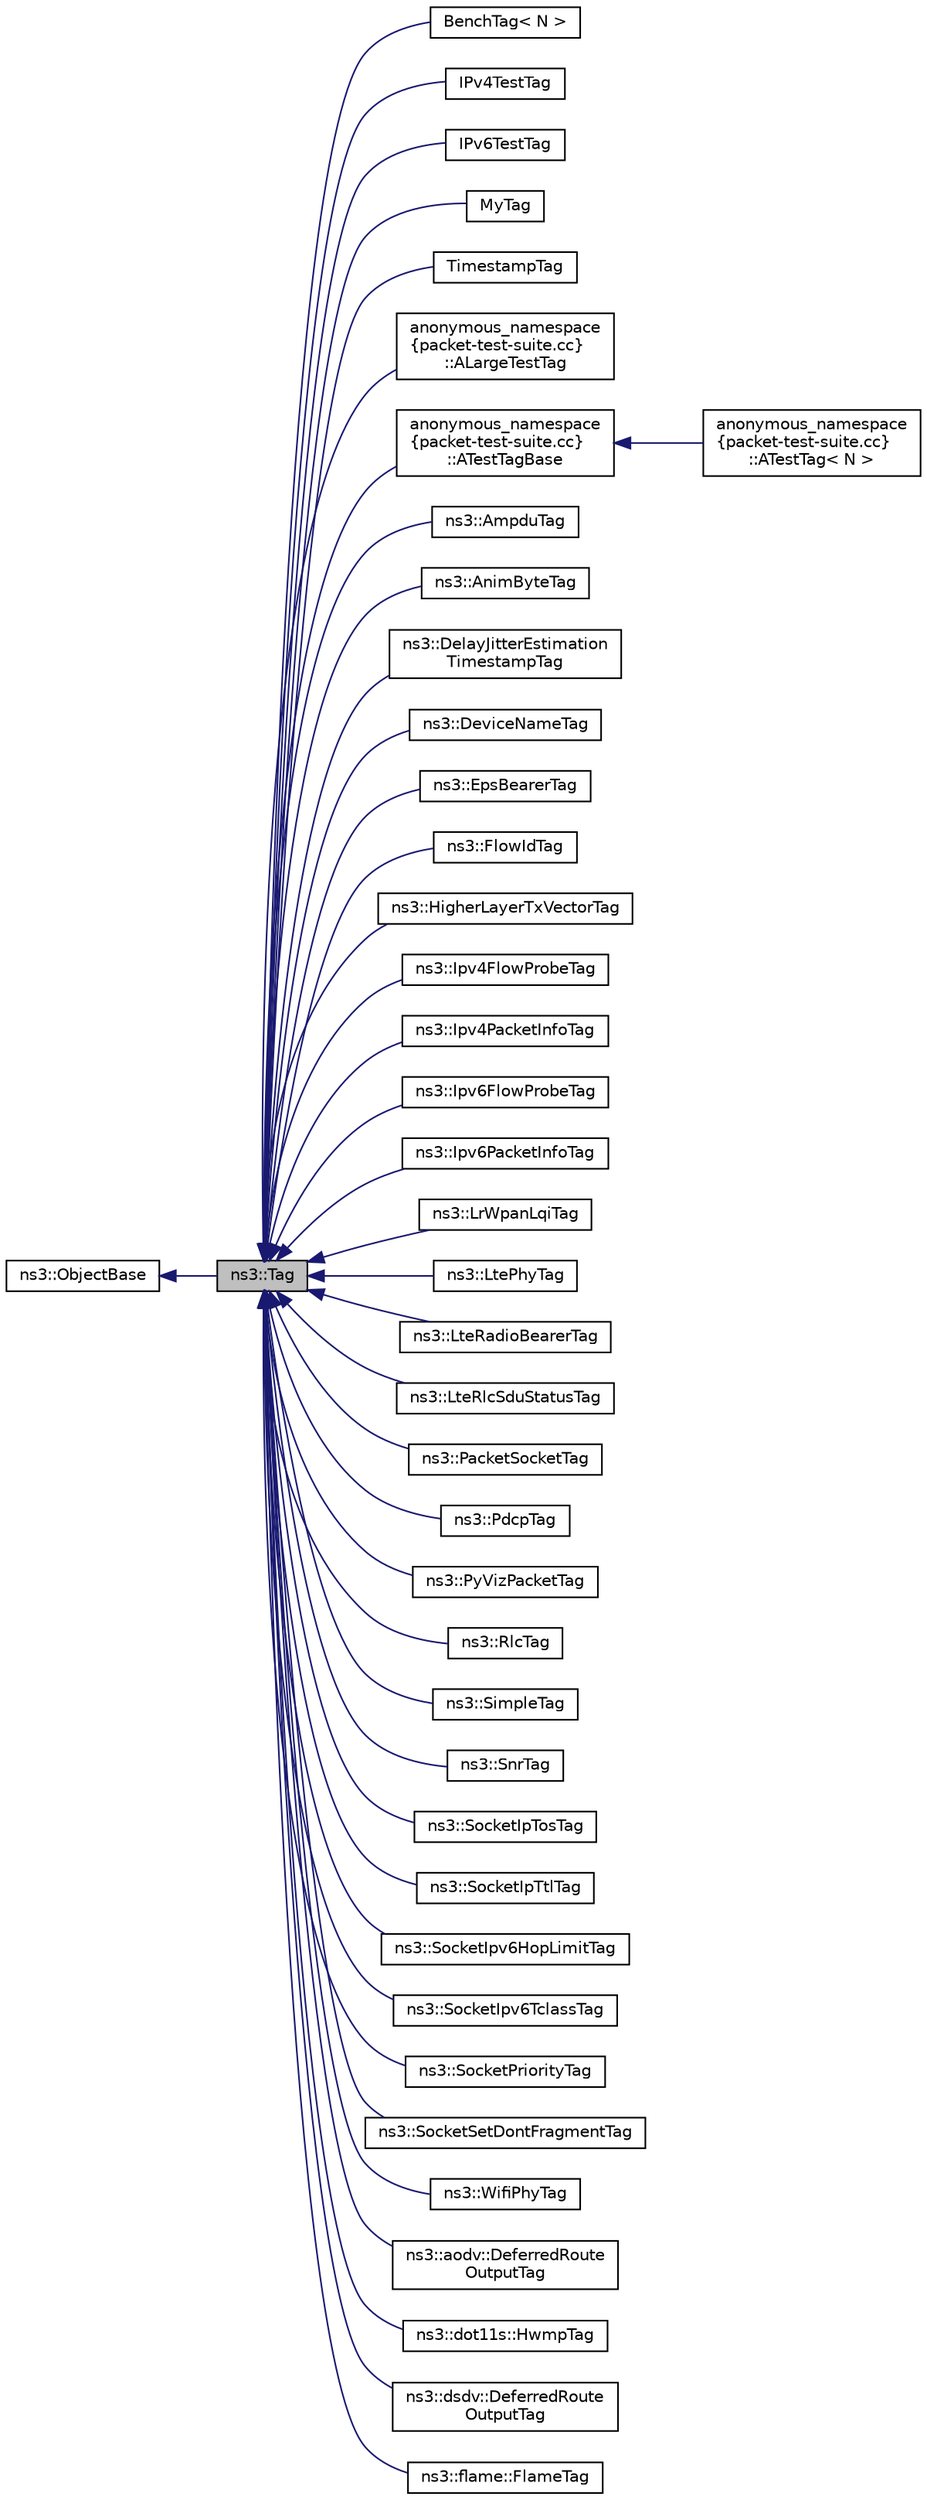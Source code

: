 digraph "ns3::Tag"
{
 // LATEX_PDF_SIZE
  edge [fontname="Helvetica",fontsize="10",labelfontname="Helvetica",labelfontsize="10"];
  node [fontname="Helvetica",fontsize="10",shape=record];
  rankdir="LR";
  Node1 [label="ns3::Tag",height=0.2,width=0.4,color="black", fillcolor="grey75", style="filled", fontcolor="black",tooltip="tag a set of bytes in a packet"];
  Node2 -> Node1 [dir="back",color="midnightblue",fontsize="10",style="solid",fontname="Helvetica"];
  Node2 [label="ns3::ObjectBase",height=0.2,width=0.4,color="black", fillcolor="white", style="filled",URL="$classns3_1_1_object_base.html",tooltip="Anchor the ns-3 type and attribute system."];
  Node1 -> Node3 [dir="back",color="midnightblue",fontsize="10",style="solid",fontname="Helvetica"];
  Node3 [label="BenchTag\< N \>",height=0.2,width=0.4,color="black", fillcolor="white", style="filled",URL="$class_bench_tag.html",tooltip="BenchTag class used for benchmarking packet serialization/deserialization."];
  Node1 -> Node4 [dir="back",color="midnightblue",fontsize="10",style="solid",fontname="Helvetica"];
  Node4 [label="IPv4TestTag",height=0.2,width=0.4,color="black", fillcolor="white", style="filled",URL="$class_i_pv4_test_tag.html",tooltip="Tag used in IPv4 Fragmentation Test."];
  Node1 -> Node5 [dir="back",color="midnightblue",fontsize="10",style="solid",fontname="Helvetica"];
  Node5 [label="IPv6TestTag",height=0.2,width=0.4,color="black", fillcolor="white", style="filled",URL="$class_i_pv6_test_tag.html",tooltip="Tag used in IPv6 Fragmentation Test."];
  Node1 -> Node6 [dir="back",color="midnightblue",fontsize="10",style="solid",fontname="Helvetica"];
  Node6 [label="MyTag",height=0.2,width=0.4,color="black", fillcolor="white", style="filled",URL="$class_my_tag.html",tooltip="A simple example of an Tag implementation."];
  Node1 -> Node7 [dir="back",color="midnightblue",fontsize="10",style="solid",fontname="Helvetica"];
  Node7 [label="TimestampTag",height=0.2,width=0.4,color="black", fillcolor="white", style="filled",URL="$class_timestamp_tag.html",tooltip=" "];
  Node1 -> Node8 [dir="back",color="midnightblue",fontsize="10",style="solid",fontname="Helvetica"];
  Node8 [label="anonymous_namespace\l\{packet-test-suite.cc\}\l::ALargeTestTag",height=0.2,width=0.4,color="black", fillcolor="white", style="filled",URL="$classanonymous__namespace_02packet-test-suite_8cc_03_1_1_a_large_test_tag.html",tooltip="Template class for Large Test tags."];
  Node1 -> Node9 [dir="back",color="midnightblue",fontsize="10",style="solid",fontname="Helvetica"];
  Node9 [label="anonymous_namespace\l\{packet-test-suite.cc\}\l::ATestTagBase",height=0.2,width=0.4,color="black", fillcolor="white", style="filled",URL="$classanonymous__namespace_02packet-test-suite_8cc_03_1_1_a_test_tag_base.html",tooltip="Base class for Test tags."];
  Node9 -> Node10 [dir="back",color="midnightblue",fontsize="10",style="solid",fontname="Helvetica"];
  Node10 [label="anonymous_namespace\l\{packet-test-suite.cc\}\l::ATestTag\< N \>",height=0.2,width=0.4,color="black", fillcolor="white", style="filled",URL="$classanonymous__namespace_02packet-test-suite_8cc_03_1_1_a_test_tag.html",tooltip="Template class for Test tags."];
  Node1 -> Node11 [dir="back",color="midnightblue",fontsize="10",style="solid",fontname="Helvetica"];
  Node11 [label="ns3::AmpduTag",height=0.2,width=0.4,color="black", fillcolor="white", style="filled",URL="$classns3_1_1_ampdu_tag.html",tooltip="The aim of the AmpduTag is to provide means for a MAC to specify that a packet includes A-MPDU since ..."];
  Node1 -> Node12 [dir="back",color="midnightblue",fontsize="10",style="solid",fontname="Helvetica"];
  Node12 [label="ns3::AnimByteTag",height=0.2,width=0.4,color="black", fillcolor="white", style="filled",URL="$classns3_1_1_anim_byte_tag.html",tooltip="Byte tag using by Anim to uniquely identify packets."];
  Node1 -> Node13 [dir="back",color="midnightblue",fontsize="10",style="solid",fontname="Helvetica"];
  Node13 [label="ns3::DelayJitterEstimation\lTimestampTag",height=0.2,width=0.4,color="black", fillcolor="white", style="filled",URL="$classns3_1_1_delay_jitter_estimation_timestamp_tag.html",tooltip="Tag to perform Delay and Jitter estimations."];
  Node1 -> Node14 [dir="back",color="midnightblue",fontsize="10",style="solid",fontname="Helvetica"];
  Node14 [label="ns3::DeviceNameTag",height=0.2,width=0.4,color="black", fillcolor="white", style="filled",URL="$classns3_1_1_device_name_tag.html",tooltip="This class implements a tag that carries the ns3 device name from where a packet is coming."];
  Node1 -> Node15 [dir="back",color="midnightblue",fontsize="10",style="solid",fontname="Helvetica"];
  Node15 [label="ns3::EpsBearerTag",height=0.2,width=0.4,color="black", fillcolor="white", style="filled",URL="$classns3_1_1_eps_bearer_tag.html",tooltip="Tag used to define the RNTI and EPS bearer ID for packets interchanged between the EpcEnbApplication ..."];
  Node1 -> Node16 [dir="back",color="midnightblue",fontsize="10",style="solid",fontname="Helvetica"];
  Node16 [label="ns3::FlowIdTag",height=0.2,width=0.4,color="black", fillcolor="white", style="filled",URL="$classns3_1_1_flow_id_tag.html",tooltip="Introspection did not find any typical Config paths."];
  Node1 -> Node17 [dir="back",color="midnightblue",fontsize="10",style="solid",fontname="Helvetica"];
  Node17 [label="ns3::HigherLayerTxVectorTag",height=0.2,width=0.4,color="black", fillcolor="white", style="filled",URL="$classns3_1_1_higher_layer_tx_vector_tag.html",tooltip="This tag will be used to support higher layer control DataRate and TxPwr_Level for transmission."];
  Node1 -> Node18 [dir="back",color="midnightblue",fontsize="10",style="solid",fontname="Helvetica"];
  Node18 [label="ns3::Ipv4FlowProbeTag",height=0.2,width=0.4,color="black", fillcolor="white", style="filled",URL="$classns3_1_1_ipv4_flow_probe_tag.html",tooltip="Tag used to allow a fast identification of the packet."];
  Node1 -> Node19 [dir="back",color="midnightblue",fontsize="10",style="solid",fontname="Helvetica"];
  Node19 [label="ns3::Ipv4PacketInfoTag",height=0.2,width=0.4,color="black", fillcolor="white", style="filled",URL="$classns3_1_1_ipv4_packet_info_tag.html",tooltip="This class implements Linux struct pktinfo in order to deliver ancillary information to the socket in..."];
  Node1 -> Node20 [dir="back",color="midnightblue",fontsize="10",style="solid",fontname="Helvetica"];
  Node20 [label="ns3::Ipv6FlowProbeTag",height=0.2,width=0.4,color="black", fillcolor="white", style="filled",URL="$classns3_1_1_ipv6_flow_probe_tag.html",tooltip="Tag used to allow a fast identification of the packet."];
  Node1 -> Node21 [dir="back",color="midnightblue",fontsize="10",style="solid",fontname="Helvetica"];
  Node21 [label="ns3::Ipv6PacketInfoTag",height=0.2,width=0.4,color="black", fillcolor="white", style="filled",URL="$classns3_1_1_ipv6_packet_info_tag.html",tooltip="This class implements a tag that carries socket ancillary data to the socket interface."];
  Node1 -> Node22 [dir="back",color="midnightblue",fontsize="10",style="solid",fontname="Helvetica"];
  Node22 [label="ns3::LrWpanLqiTag",height=0.2,width=0.4,color="black", fillcolor="white", style="filled",URL="$classns3_1_1_lr_wpan_lqi_tag.html",tooltip="Introspection did not find any typical Config paths."];
  Node1 -> Node23 [dir="back",color="midnightblue",fontsize="10",style="solid",fontname="Helvetica"];
  Node23 [label="ns3::LtePhyTag",height=0.2,width=0.4,color="black", fillcolor="white", style="filled",URL="$classns3_1_1_lte_phy_tag.html",tooltip="Tag used to define PHY parameters."];
  Node1 -> Node24 [dir="back",color="midnightblue",fontsize="10",style="solid",fontname="Helvetica"];
  Node24 [label="ns3::LteRadioBearerTag",height=0.2,width=0.4,color="black", fillcolor="white", style="filled",URL="$classns3_1_1_lte_radio_bearer_tag.html",tooltip="Tag used to define the RNTI and LC id for each MAC packet trasmitted."];
  Node1 -> Node25 [dir="back",color="midnightblue",fontsize="10",style="solid",fontname="Helvetica"];
  Node25 [label="ns3::LteRlcSduStatusTag",height=0.2,width=0.4,color="black", fillcolor="white", style="filled",URL="$classns3_1_1_lte_rlc_sdu_status_tag.html",tooltip="This class implements a tag that carries the status of a RLC SDU for the fragmentation process Status..."];
  Node1 -> Node26 [dir="back",color="midnightblue",fontsize="10",style="solid",fontname="Helvetica"];
  Node26 [label="ns3::PacketSocketTag",height=0.2,width=0.4,color="black", fillcolor="white", style="filled",URL="$classns3_1_1_packet_socket_tag.html",tooltip="This class implements a tag that carries the dest address of a packet and the packet type."];
  Node1 -> Node27 [dir="back",color="midnightblue",fontsize="10",style="solid",fontname="Helvetica"];
  Node27 [label="ns3::PdcpTag",height=0.2,width=0.4,color="black", fillcolor="white", style="filled",URL="$classns3_1_1_pdcp_tag.html",tooltip="Tag to calculate the per-PDU delay from eNb PDCP to UE PDCP."];
  Node1 -> Node28 [dir="back",color="midnightblue",fontsize="10",style="solid",fontname="Helvetica"];
  Node28 [label="ns3::PyVizPacketTag",height=0.2,width=0.4,color="black", fillcolor="white", style="filled",URL="$structns3_1_1_py_viz_packet_tag.html",tooltip="PyVizPacketTag structure."];
  Node1 -> Node29 [dir="back",color="midnightblue",fontsize="10",style="solid",fontname="Helvetica"];
  Node29 [label="ns3::RlcTag",height=0.2,width=0.4,color="black", fillcolor="white", style="filled",URL="$classns3_1_1_rlc_tag.html",tooltip="Tag to calculate the per-PDU delay from eNb RLC to UE RLC."];
  Node1 -> Node30 [dir="back",color="midnightblue",fontsize="10",style="solid",fontname="Helvetica"];
  Node30 [label="ns3::SimpleTag",height=0.2,width=0.4,color="black", fillcolor="white", style="filled",URL="$classns3_1_1_simple_tag.html",tooltip="SimpleNetDevice tag to store source, destination and protocol of each packet."];
  Node1 -> Node31 [dir="back",color="midnightblue",fontsize="10",style="solid",fontname="Helvetica"];
  Node31 [label="ns3::SnrTag",height=0.2,width=0.4,color="black", fillcolor="white", style="filled",URL="$classns3_1_1_snr_tag.html",tooltip="Introspection did not find any typical Config paths."];
  Node1 -> Node32 [dir="back",color="midnightblue",fontsize="10",style="solid",fontname="Helvetica"];
  Node32 [label="ns3::SocketIpTosTag",height=0.2,width=0.4,color="black", fillcolor="white", style="filled",URL="$classns3_1_1_socket_ip_tos_tag.html",tooltip="indicates whether the socket has IP_TOS set."];
  Node1 -> Node33 [dir="back",color="midnightblue",fontsize="10",style="solid",fontname="Helvetica"];
  Node33 [label="ns3::SocketIpTtlTag",height=0.2,width=0.4,color="black", fillcolor="white", style="filled",URL="$classns3_1_1_socket_ip_ttl_tag.html",tooltip="This class implements a tag that carries the socket-specific TTL of a packet to the IP layer."];
  Node1 -> Node34 [dir="back",color="midnightblue",fontsize="10",style="solid",fontname="Helvetica"];
  Node34 [label="ns3::SocketIpv6HopLimitTag",height=0.2,width=0.4,color="black", fillcolor="white", style="filled",URL="$classns3_1_1_socket_ipv6_hop_limit_tag.html",tooltip="This class implements a tag that carries the socket-specific HOPLIMIT of a packet to the IPv6 layer."];
  Node1 -> Node35 [dir="back",color="midnightblue",fontsize="10",style="solid",fontname="Helvetica"];
  Node35 [label="ns3::SocketIpv6TclassTag",height=0.2,width=0.4,color="black", fillcolor="white", style="filled",URL="$classns3_1_1_socket_ipv6_tclass_tag.html",tooltip="indicates whether the socket has IPV6_TCLASS set."];
  Node1 -> Node36 [dir="back",color="midnightblue",fontsize="10",style="solid",fontname="Helvetica"];
  Node36 [label="ns3::SocketPriorityTag",height=0.2,width=0.4,color="black", fillcolor="white", style="filled",URL="$classns3_1_1_socket_priority_tag.html",tooltip="indicates whether the socket has a priority set."];
  Node1 -> Node37 [dir="back",color="midnightblue",fontsize="10",style="solid",fontname="Helvetica"];
  Node37 [label="ns3::SocketSetDontFragmentTag",height=0.2,width=0.4,color="black", fillcolor="white", style="filled",URL="$classns3_1_1_socket_set_dont_fragment_tag.html",tooltip="indicates whether packets should be sent out with the DF (Don't Fragment) flag set."];
  Node1 -> Node38 [dir="back",color="midnightblue",fontsize="10",style="solid",fontname="Helvetica"];
  Node38 [label="ns3::WifiPhyTag",height=0.2,width=0.4,color="black", fillcolor="white", style="filled",URL="$classns3_1_1_wifi_phy_tag.html",tooltip="Tag for WifiTxVector and WifiPreamble information to be embedded in outgoing transmissions as a Packe..."];
  Node1 -> Node39 [dir="back",color="midnightblue",fontsize="10",style="solid",fontname="Helvetica"];
  Node39 [label="ns3::aodv::DeferredRoute\lOutputTag",height=0.2,width=0.4,color="black", fillcolor="white", style="filled",URL="$classns3_1_1aodv_1_1_deferred_route_output_tag.html",tooltip="Tag used by AODV implementation."];
  Node1 -> Node40 [dir="back",color="midnightblue",fontsize="10",style="solid",fontname="Helvetica"];
  Node40 [label="ns3::dot11s::HwmpTag",height=0.2,width=0.4,color="black", fillcolor="white", style="filled",URL="$classns3_1_1dot11s_1_1_hwmp_tag.html",tooltip="Hwmp tag implements interaction between HWMP protocol and MeshWifiMac."];
  Node1 -> Node41 [dir="back",color="midnightblue",fontsize="10",style="solid",fontname="Helvetica"];
  Node41 [label="ns3::dsdv::DeferredRoute\lOutputTag",height=0.2,width=0.4,color="black", fillcolor="white", style="filled",URL="$structns3_1_1dsdv_1_1_deferred_route_output_tag.html",tooltip="Tag used by DSDV implementation."];
  Node1 -> Node42 [dir="back",color="midnightblue",fontsize="10",style="solid",fontname="Helvetica"];
  Node42 [label="ns3::flame::FlameTag",height=0.2,width=0.4,color="black", fillcolor="white", style="filled",URL="$classns3_1_1flame_1_1_flame_tag.html",tooltip="Transmitter and receiver addresses."];
}
